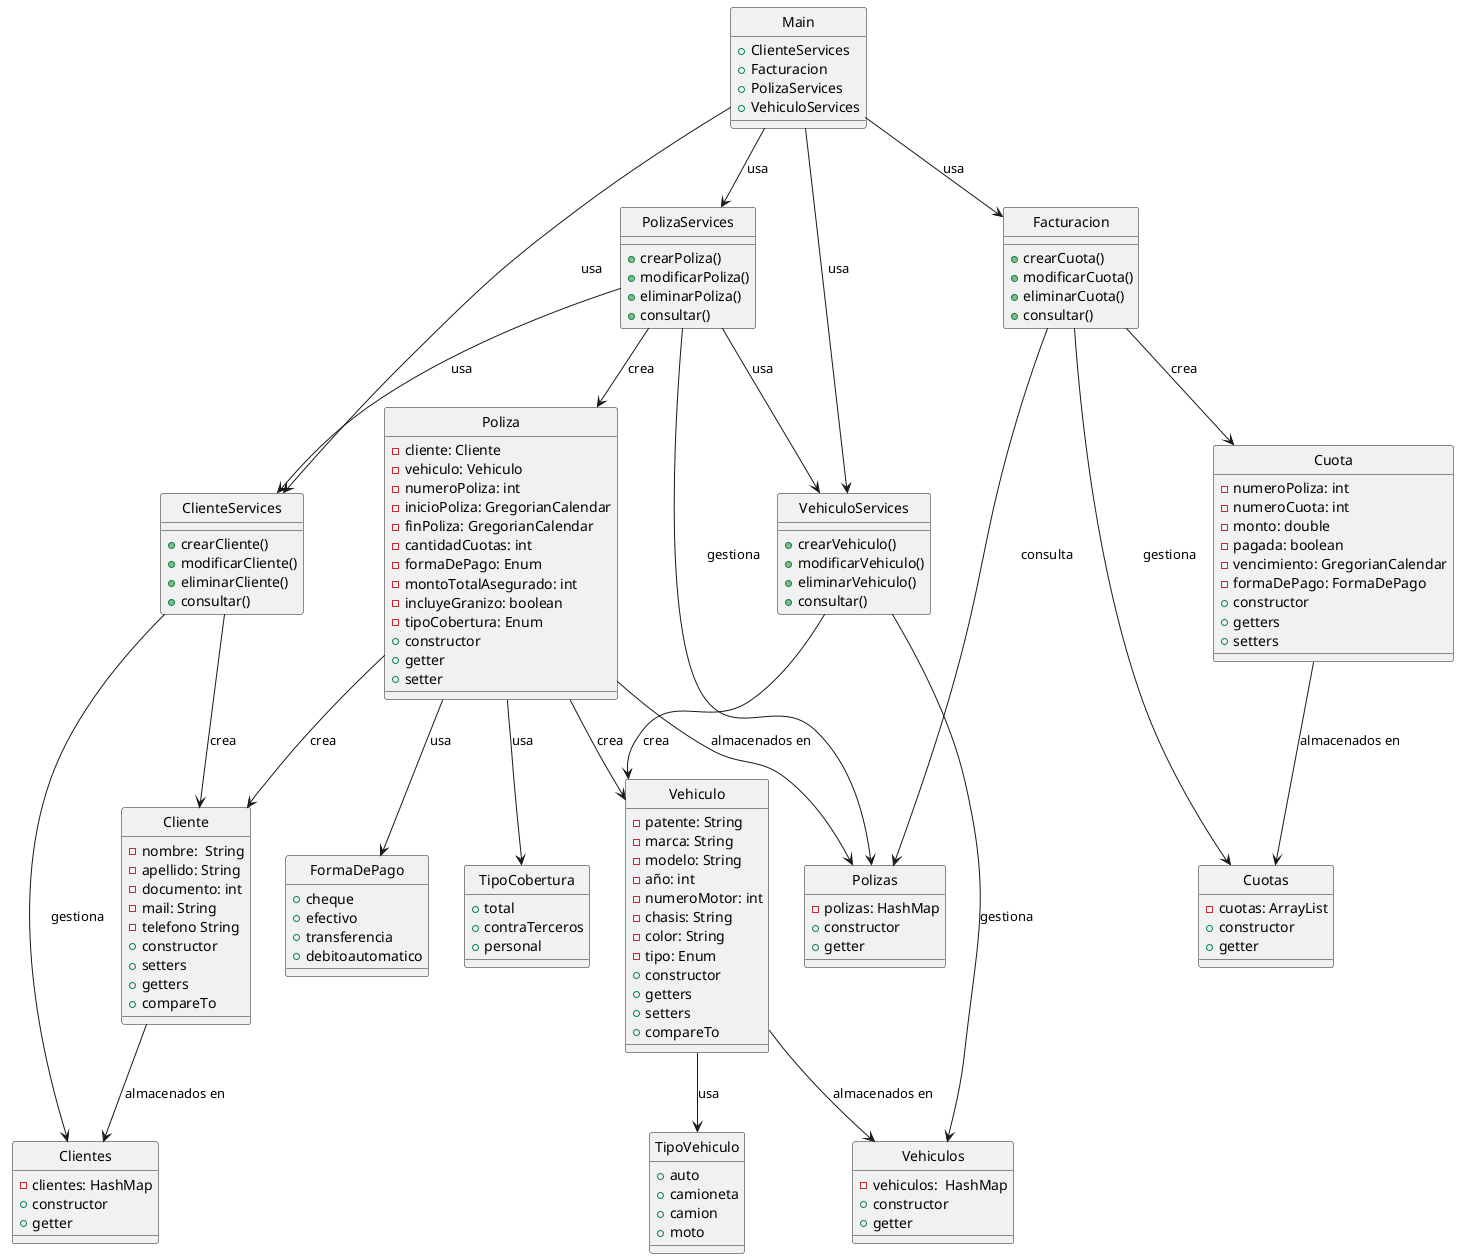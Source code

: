 @startuml latercera
skinparam  Style strictuml
skinparam  SequenceMessageAlignment center

class Cliente{
    -nombre:  String
    -apellido: String
    -documento: int
    -mail: String
    -telefono String
    +constructor
    +setters
    +getters
    +compareTo
}
class Clientes{
    -clientes: HashMap
    +constructor
    +getter
}
class Vehiculo{
    -patente: String
    -marca: String
    -modelo: String
    -año: int
    -numeroMotor: int
    -chasis: String
    -color: String
    -tipo: Enum
    +constructor
    +getters
    +setters
    +compareTo
}
enum TipoVehiculo{
    +auto
    +camioneta
    +camion
    +moto
}
class Vehiculos{
    -vehiculos:  HashMap
    +constructor
    +getter
}

class Poliza{
    -cliente: Cliente
    -vehiculo: Vehiculo
    -numeroPoliza: int
    -inicioPoliza: GregorianCalendar
    -finPoliza: GregorianCalendar
    -cantidadCuotas: int
    -formaDePago: Enum
    -montoTotalAsegurado: int
    -incluyeGranizo: boolean
    -tipoCobertura: Enum
    +constructor
    +getter
    +setter
}

enum FormaDePago{
    +cheque
    +efectivo
    +transferencia
    +debitoautomatico
}

enum TipoCobertura{
    +total
    +contraTerceros
    +personal
}

class Polizas{
    -polizas: HashMap
    +constructor
    +getter
}

class Cuota{
    -numeroPoliza: int
    -numeroCuota: int
    -monto: double
    -pagada: boolean
    -vencimiento: GregorianCalendar
    -formaDePago: FormaDePago
    +constructor
    +getters
    +setters
}

class Cuotas{
    -cuotas: ArrayList
    +constructor
    +getter
}

class PolizaServices{
    +crearPoliza()
    +modificarPoliza()
    +eliminarPoliza()
    +consultar()
}

class ClienteServices{
    +crearCliente()
    +modificarCliente()
    +eliminarCliente()
    +consultar()
}

class VehiculoServices{
    +crearVehiculo()
    +modificarVehiculo()
    +eliminarVehiculo()
    +consultar()
}

class Facturacion{
    +crearCuota()
    +modificarCuota()
    +eliminarCuota()
    +consultar()
}

class Main{
    +ClienteServices
    +Facturacion
    +PolizaServices
    +VehiculoServices
}

Cliente --> Clientes :almacenados en
ClienteServices --> Cliente :crea
ClienteServices --> Clientes :gestiona
Cuota --> Cuotas :almacenados en
Facturacion --> Cuota :crea
Facturacion --> Cuotas :gestiona
Facturacion --> Polizas :consulta
Main --> Facturacion :usa
Main -->PolizaServices:usa
Main -->ClienteServices :usa
Main -->VehiculoServices :usa
Poliza --> Cliente :crea
Poliza --> Vehiculo :crea
Poliza --> FormaDePago :usa
Poliza --> TipoCobertura :usa
Poliza --> Polizas :almacenados en
PolizaServices --> Poliza :crea
PolizaServices --> Polizas :gestiona
PolizaServices --> ClienteServices :usa
PolizaServices --> VehiculoServices :usa
Vehiculo --> TipoVehiculo :usa
Vehiculo --> Vehiculos :almacenados en
VehiculoServices --> Vehiculo :crea
VehiculoServices --> Vehiculos :gestiona
@enduml